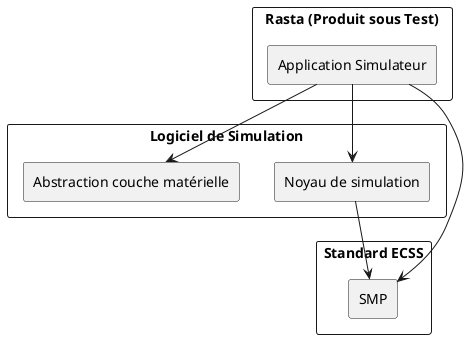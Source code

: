 @startuml UML_envrionnementSimphonie

rectangle "Rasta (Produit sous Test)" {
    rectangle "Application Simulateur" as appSim
}

rectangle "Logiciel de Simulation" {
    rectangle "Noyau de simulation" as noyau
    rectangle "Abstraction couche matérielle" as coucheMat
}

rectangle "Standard ECSS" {
    rectangle "SMP" as Smp
}

appSim --> coucheMat
appSim --> noyau
appSim --> Smp
noyau --> Smp

@enduml

